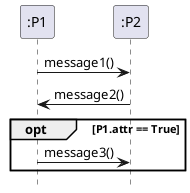 @startuml
hide footbox

participant ":P1" as P1
participant ":P2" as P2

P1 -> P2 : message1()
P1 <- P2 : message2()


opt P1.attr == True
  P1 -> P2 : message3()
end opt

@enduml